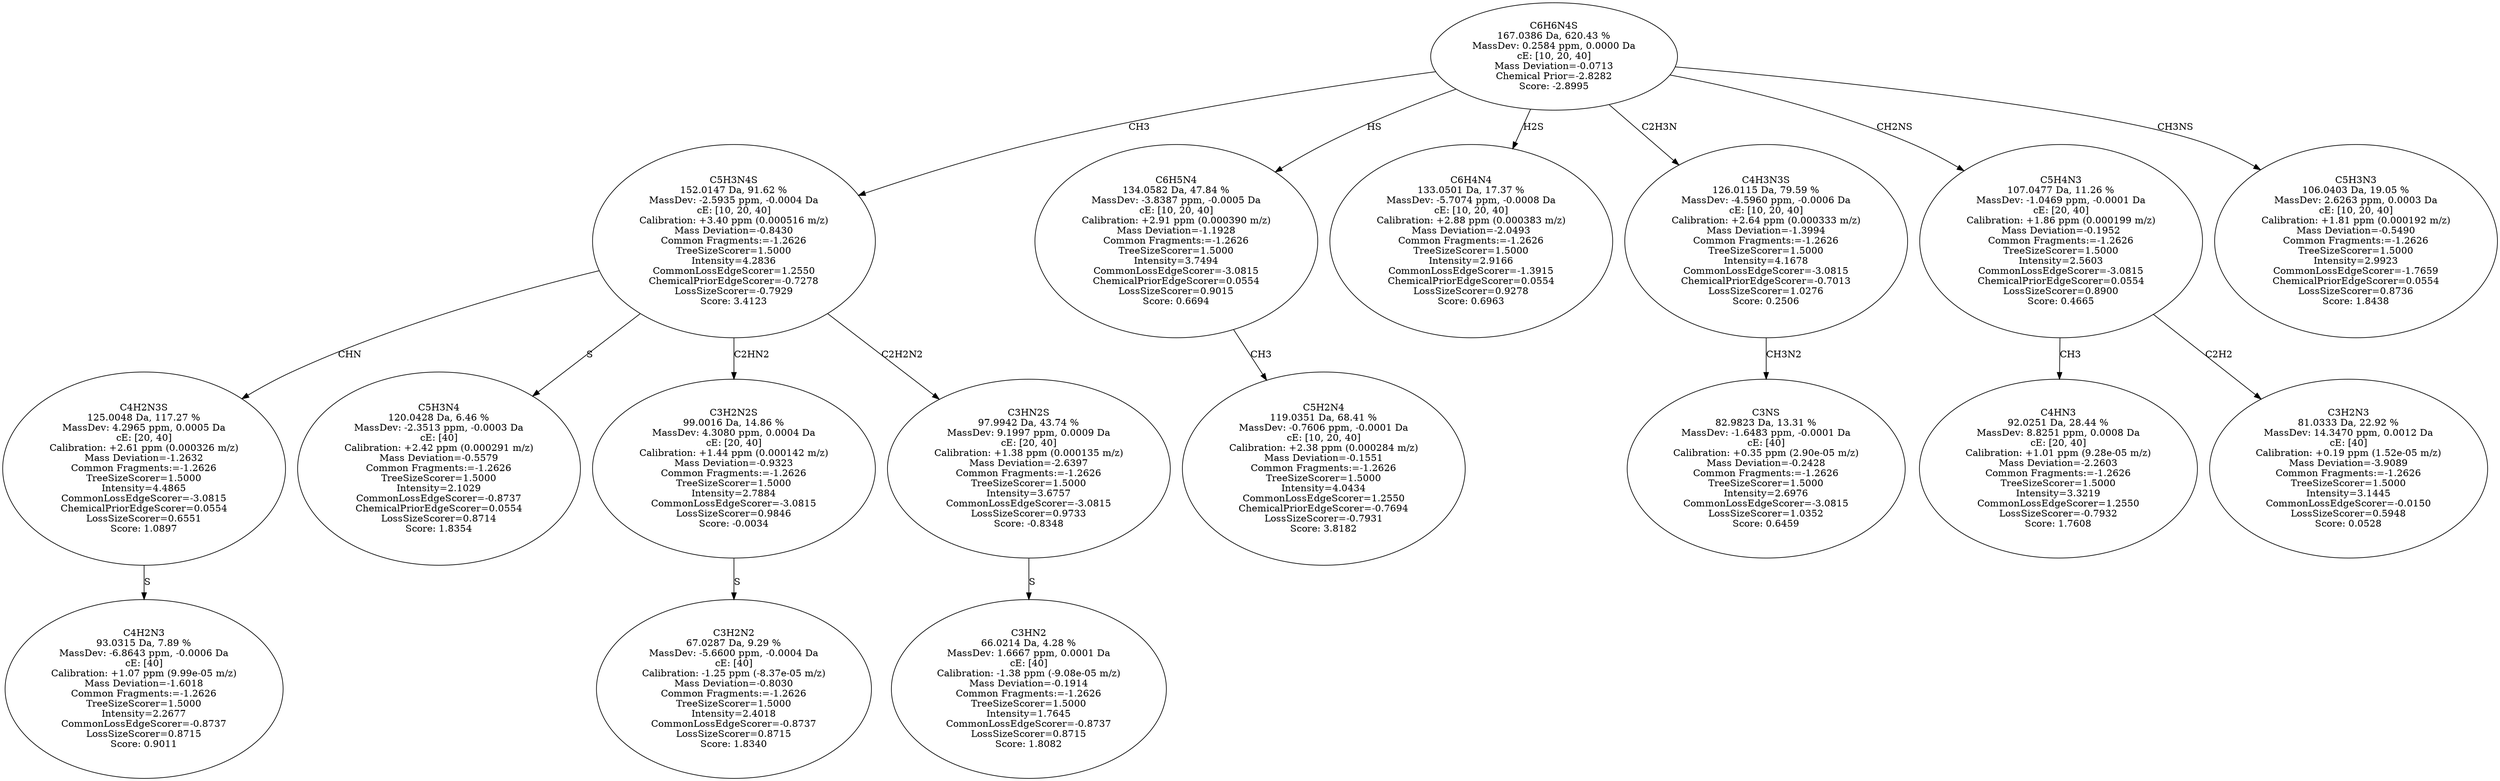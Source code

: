strict digraph {
v1 [label="C4H2N3\n93.0315 Da, 7.89 %\nMassDev: -6.8643 ppm, -0.0006 Da\ncE: [40]\nCalibration: +1.07 ppm (9.99e-05 m/z)\nMass Deviation=-1.6018\nCommon Fragments:=-1.2626\nTreeSizeScorer=1.5000\nIntensity=2.2677\nCommonLossEdgeScorer=-0.8737\nLossSizeScorer=0.8715\nScore: 0.9011"];
v2 [label="C4H2N3S\n125.0048 Da, 117.27 %\nMassDev: 4.2965 ppm, 0.0005 Da\ncE: [20, 40]\nCalibration: +2.61 ppm (0.000326 m/z)\nMass Deviation=-1.2632\nCommon Fragments:=-1.2626\nTreeSizeScorer=1.5000\nIntensity=4.4865\nCommonLossEdgeScorer=-3.0815\nChemicalPriorEdgeScorer=0.0554\nLossSizeScorer=0.6551\nScore: 1.0897"];
v3 [label="C5H3N4\n120.0428 Da, 6.46 %\nMassDev: -2.3513 ppm, -0.0003 Da\ncE: [40]\nCalibration: +2.42 ppm (0.000291 m/z)\nMass Deviation=-0.5579\nCommon Fragments:=-1.2626\nTreeSizeScorer=1.5000\nIntensity=2.1029\nCommonLossEdgeScorer=-0.8737\nChemicalPriorEdgeScorer=0.0554\nLossSizeScorer=0.8714\nScore: 1.8354"];
v4 [label="C3H2N2\n67.0287 Da, 9.29 %\nMassDev: -5.6600 ppm, -0.0004 Da\ncE: [40]\nCalibration: -1.25 ppm (-8.37e-05 m/z)\nMass Deviation=-0.8030\nCommon Fragments:=-1.2626\nTreeSizeScorer=1.5000\nIntensity=2.4018\nCommonLossEdgeScorer=-0.8737\nLossSizeScorer=0.8715\nScore: 1.8340"];
v5 [label="C3H2N2S\n99.0016 Da, 14.86 %\nMassDev: 4.3080 ppm, 0.0004 Da\ncE: [20, 40]\nCalibration: +1.44 ppm (0.000142 m/z)\nMass Deviation=-0.9323\nCommon Fragments:=-1.2626\nTreeSizeScorer=1.5000\nIntensity=2.7884\nCommonLossEdgeScorer=-3.0815\nLossSizeScorer=0.9846\nScore: -0.0034"];
v6 [label="C3HN2\n66.0214 Da, 4.28 %\nMassDev: 1.6667 ppm, 0.0001 Da\ncE: [40]\nCalibration: -1.38 ppm (-9.08e-05 m/z)\nMass Deviation=-0.1914\nCommon Fragments:=-1.2626\nTreeSizeScorer=1.5000\nIntensity=1.7645\nCommonLossEdgeScorer=-0.8737\nLossSizeScorer=0.8715\nScore: 1.8082"];
v7 [label="C3HN2S\n97.9942 Da, 43.74 %\nMassDev: 9.1997 ppm, 0.0009 Da\ncE: [20, 40]\nCalibration: +1.38 ppm (0.000135 m/z)\nMass Deviation=-2.6397\nCommon Fragments:=-1.2626\nTreeSizeScorer=1.5000\nIntensity=3.6757\nCommonLossEdgeScorer=-3.0815\nLossSizeScorer=0.9733\nScore: -0.8348"];
v8 [label="C5H3N4S\n152.0147 Da, 91.62 %\nMassDev: -2.5935 ppm, -0.0004 Da\ncE: [10, 20, 40]\nCalibration: +3.40 ppm (0.000516 m/z)\nMass Deviation=-0.8430\nCommon Fragments:=-1.2626\nTreeSizeScorer=1.5000\nIntensity=4.2836\nCommonLossEdgeScorer=1.2550\nChemicalPriorEdgeScorer=-0.7278\nLossSizeScorer=-0.7929\nScore: 3.4123"];
v9 [label="C5H2N4\n119.0351 Da, 68.41 %\nMassDev: -0.7606 ppm, -0.0001 Da\ncE: [10, 20, 40]\nCalibration: +2.38 ppm (0.000284 m/z)\nMass Deviation=-0.1551\nCommon Fragments:=-1.2626\nTreeSizeScorer=1.5000\nIntensity=4.0434\nCommonLossEdgeScorer=1.2550\nChemicalPriorEdgeScorer=-0.7694\nLossSizeScorer=-0.7931\nScore: 3.8182"];
v10 [label="C6H5N4\n134.0582 Da, 47.84 %\nMassDev: -3.8387 ppm, -0.0005 Da\ncE: [10, 20, 40]\nCalibration: +2.91 ppm (0.000390 m/z)\nMass Deviation=-1.1928\nCommon Fragments:=-1.2626\nTreeSizeScorer=1.5000\nIntensity=3.7494\nCommonLossEdgeScorer=-3.0815\nChemicalPriorEdgeScorer=0.0554\nLossSizeScorer=0.9015\nScore: 0.6694"];
v11 [label="C6H4N4\n133.0501 Da, 17.37 %\nMassDev: -5.7074 ppm, -0.0008 Da\ncE: [10, 20, 40]\nCalibration: +2.88 ppm (0.000383 m/z)\nMass Deviation=-2.0493\nCommon Fragments:=-1.2626\nTreeSizeScorer=1.5000\nIntensity=2.9166\nCommonLossEdgeScorer=-1.3915\nChemicalPriorEdgeScorer=0.0554\nLossSizeScorer=0.9278\nScore: 0.6963"];
v12 [label="C3NS\n82.9823 Da, 13.31 %\nMassDev: -1.6483 ppm, -0.0001 Da\ncE: [40]\nCalibration: +0.35 ppm (2.90e-05 m/z)\nMass Deviation=-0.2428\nCommon Fragments:=-1.2626\nTreeSizeScorer=1.5000\nIntensity=2.6976\nCommonLossEdgeScorer=-3.0815\nLossSizeScorer=1.0352\nScore: 0.6459"];
v13 [label="C4H3N3S\n126.0115 Da, 79.59 %\nMassDev: -4.5960 ppm, -0.0006 Da\ncE: [10, 20, 40]\nCalibration: +2.64 ppm (0.000333 m/z)\nMass Deviation=-1.3994\nCommon Fragments:=-1.2626\nTreeSizeScorer=1.5000\nIntensity=4.1678\nCommonLossEdgeScorer=-3.0815\nChemicalPriorEdgeScorer=-0.7013\nLossSizeScorer=1.0276\nScore: 0.2506"];
v14 [label="C4HN3\n92.0251 Da, 28.44 %\nMassDev: 8.8251 ppm, 0.0008 Da\ncE: [20, 40]\nCalibration: +1.01 ppm (9.28e-05 m/z)\nMass Deviation=-2.2603\nCommon Fragments:=-1.2626\nTreeSizeScorer=1.5000\nIntensity=3.3219\nCommonLossEdgeScorer=1.2550\nLossSizeScorer=-0.7932\nScore: 1.7608"];
v15 [label="C3H2N3\n81.0333 Da, 22.92 %\nMassDev: 14.3470 ppm, 0.0012 Da\ncE: [40]\nCalibration: +0.19 ppm (1.52e-05 m/z)\nMass Deviation=-3.9089\nCommon Fragments:=-1.2626\nTreeSizeScorer=1.5000\nIntensity=3.1445\nCommonLossEdgeScorer=-0.0150\nLossSizeScorer=0.5948\nScore: 0.0528"];
v16 [label="C5H4N3\n107.0477 Da, 11.26 %\nMassDev: -1.0469 ppm, -0.0001 Da\ncE: [20, 40]\nCalibration: +1.86 ppm (0.000199 m/z)\nMass Deviation=-0.1952\nCommon Fragments:=-1.2626\nTreeSizeScorer=1.5000\nIntensity=2.5603\nCommonLossEdgeScorer=-3.0815\nChemicalPriorEdgeScorer=0.0554\nLossSizeScorer=0.8900\nScore: 0.4665"];
v17 [label="C5H3N3\n106.0403 Da, 19.05 %\nMassDev: 2.6263 ppm, 0.0003 Da\ncE: [10, 20, 40]\nCalibration: +1.81 ppm (0.000192 m/z)\nMass Deviation=-0.5490\nCommon Fragments:=-1.2626\nTreeSizeScorer=1.5000\nIntensity=2.9923\nCommonLossEdgeScorer=-1.7659\nChemicalPriorEdgeScorer=0.0554\nLossSizeScorer=0.8736\nScore: 1.8438"];
v18 [label="C6H6N4S\n167.0386 Da, 620.43 %\nMassDev: 0.2584 ppm, 0.0000 Da\ncE: [10, 20, 40]\nMass Deviation=-0.0713\nChemical Prior=-2.8282\nScore: -2.8995"];
v2 -> v1 [label="S"];
v8 -> v2 [label="CHN"];
v8 -> v3 [label="S"];
v5 -> v4 [label="S"];
v8 -> v5 [label="C2HN2"];
v7 -> v6 [label="S"];
v8 -> v7 [label="C2H2N2"];
v18 -> v8 [label="CH3"];
v10 -> v9 [label="CH3"];
v18 -> v10 [label="HS"];
v18 -> v11 [label="H2S"];
v13 -> v12 [label="CH3N2"];
v18 -> v13 [label="C2H3N"];
v16 -> v14 [label="CH3"];
v16 -> v15 [label="C2H2"];
v18 -> v16 [label="CH2NS"];
v18 -> v17 [label="CH3NS"];
}